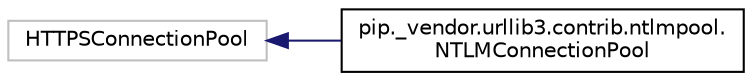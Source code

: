 digraph "Graphical Class Hierarchy"
{
 // LATEX_PDF_SIZE
  edge [fontname="Helvetica",fontsize="10",labelfontname="Helvetica",labelfontsize="10"];
  node [fontname="Helvetica",fontsize="10",shape=record];
  rankdir="LR";
  Node3781 [label="HTTPSConnectionPool",height=0.2,width=0.4,color="grey75", fillcolor="white", style="filled",tooltip=" "];
  Node3781 -> Node0 [dir="back",color="midnightblue",fontsize="10",style="solid",fontname="Helvetica"];
  Node0 [label="pip._vendor.urllib3.contrib.ntlmpool.\lNTLMConnectionPool",height=0.2,width=0.4,color="black", fillcolor="white", style="filled",URL="$de/d51/classpip_1_1__vendor_1_1urllib3_1_1contrib_1_1ntlmpool_1_1_n_t_l_m_connection_pool.html",tooltip=" "];
}
